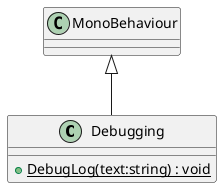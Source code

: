 @startuml
class Debugging {
    + {static} DebugLog(text:string) : void
}
MonoBehaviour <|-- Debugging
@enduml
